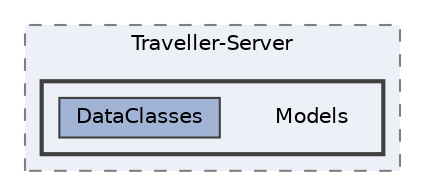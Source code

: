 digraph "E:/Users/venel/Desktop/TravellerV2/traveller/Traveller-Server/Models"
{
 // LATEX_PDF_SIZE
  bgcolor="transparent";
  edge [fontname=Helvetica,fontsize=10,labelfontname=Helvetica,labelfontsize=10];
  node [fontname=Helvetica,fontsize=10,shape=box,height=0.2,width=0.4];
  compound=true
  subgraph clusterdir_ed192440a2dd0f1688028b93feb9c1fd {
    graph [ bgcolor="#edf0f7", pencolor="grey50", label="Traveller-Server", fontname=Helvetica,fontsize=10 style="filled,dashed", URL="dir_ed192440a2dd0f1688028b93feb9c1fd.html",tooltip=""]
  subgraph clusterdir_9a72a53d185d6de234182ebe7213694d {
    graph [ bgcolor="#edf0f7", pencolor="grey25", label="", fontname=Helvetica,fontsize=10 style="filled,bold", URL="dir_9a72a53d185d6de234182ebe7213694d.html",tooltip=""]
    dir_9a72a53d185d6de234182ebe7213694d [shape=plaintext, label="Models"];
  dir_982f816bf159fbb6509074d5470c19ac [label="DataClasses", fillcolor="#a2b4d6", color="grey25", style="filled", URL="dir_982f816bf159fbb6509074d5470c19ac.html",tooltip=""];
  }
  }
}
